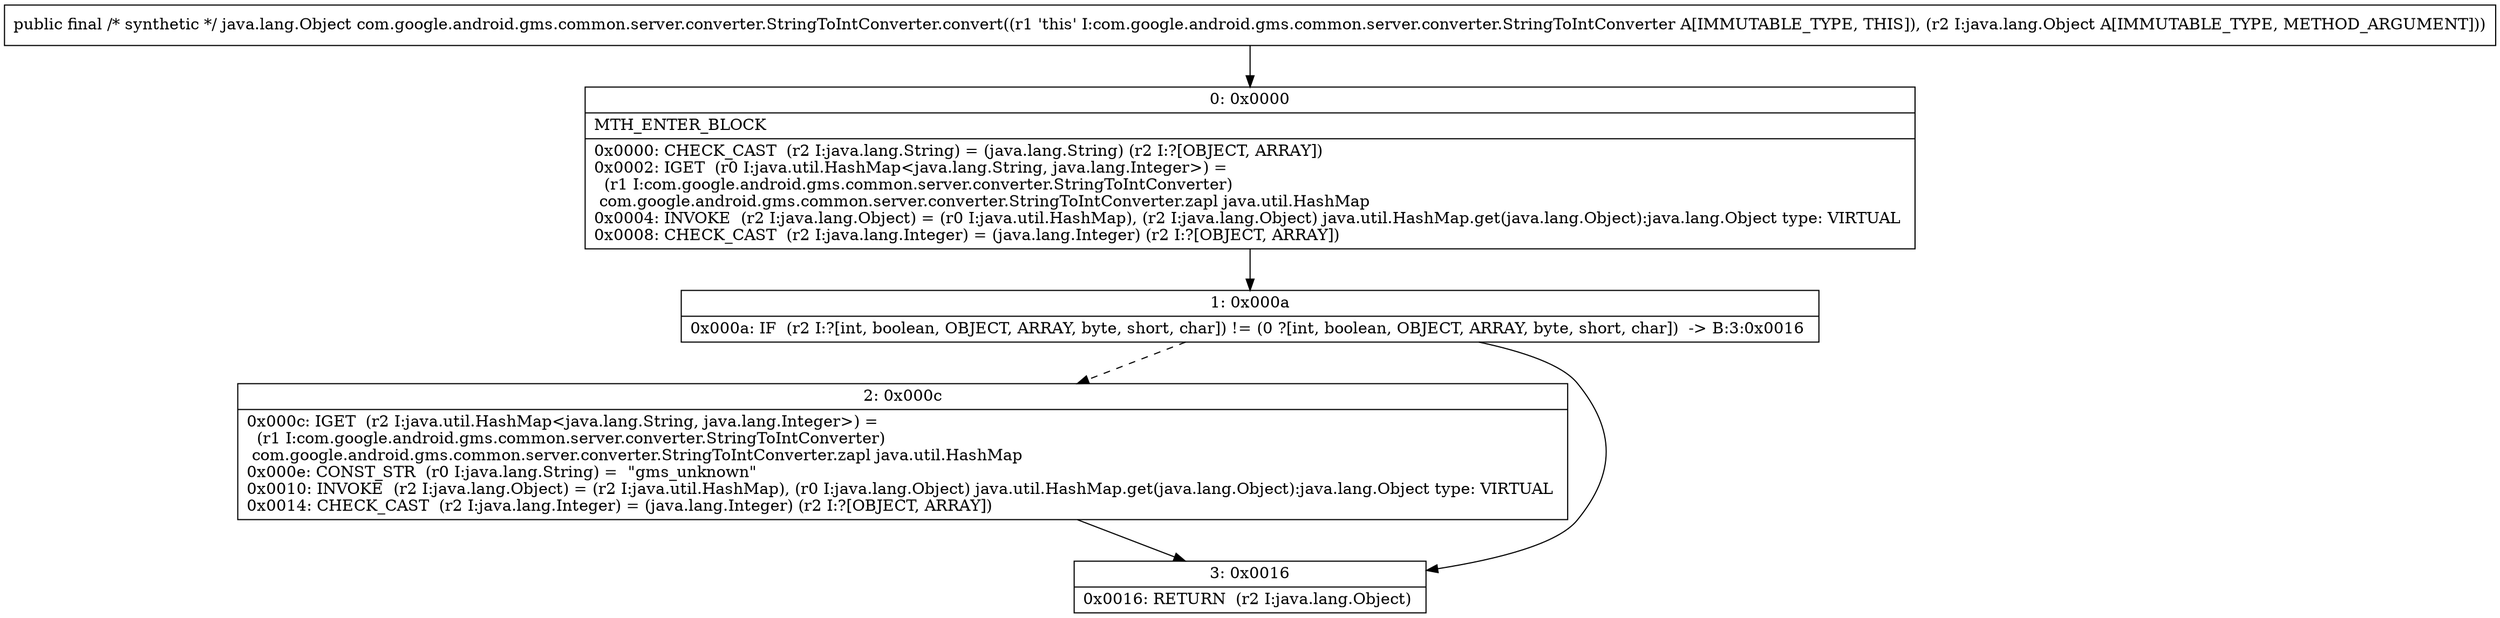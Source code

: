 digraph "CFG forcom.google.android.gms.common.server.converter.StringToIntConverter.convert(Ljava\/lang\/Object;)Ljava\/lang\/Object;" {
Node_0 [shape=record,label="{0\:\ 0x0000|MTH_ENTER_BLOCK\l|0x0000: CHECK_CAST  (r2 I:java.lang.String) = (java.lang.String) (r2 I:?[OBJECT, ARRAY]) \l0x0002: IGET  (r0 I:java.util.HashMap\<java.lang.String, java.lang.Integer\>) = \l  (r1 I:com.google.android.gms.common.server.converter.StringToIntConverter)\l com.google.android.gms.common.server.converter.StringToIntConverter.zapl java.util.HashMap \l0x0004: INVOKE  (r2 I:java.lang.Object) = (r0 I:java.util.HashMap), (r2 I:java.lang.Object) java.util.HashMap.get(java.lang.Object):java.lang.Object type: VIRTUAL \l0x0008: CHECK_CAST  (r2 I:java.lang.Integer) = (java.lang.Integer) (r2 I:?[OBJECT, ARRAY]) \l}"];
Node_1 [shape=record,label="{1\:\ 0x000a|0x000a: IF  (r2 I:?[int, boolean, OBJECT, ARRAY, byte, short, char]) != (0 ?[int, boolean, OBJECT, ARRAY, byte, short, char])  \-\> B:3:0x0016 \l}"];
Node_2 [shape=record,label="{2\:\ 0x000c|0x000c: IGET  (r2 I:java.util.HashMap\<java.lang.String, java.lang.Integer\>) = \l  (r1 I:com.google.android.gms.common.server.converter.StringToIntConverter)\l com.google.android.gms.common.server.converter.StringToIntConverter.zapl java.util.HashMap \l0x000e: CONST_STR  (r0 I:java.lang.String) =  \"gms_unknown\" \l0x0010: INVOKE  (r2 I:java.lang.Object) = (r2 I:java.util.HashMap), (r0 I:java.lang.Object) java.util.HashMap.get(java.lang.Object):java.lang.Object type: VIRTUAL \l0x0014: CHECK_CAST  (r2 I:java.lang.Integer) = (java.lang.Integer) (r2 I:?[OBJECT, ARRAY]) \l}"];
Node_3 [shape=record,label="{3\:\ 0x0016|0x0016: RETURN  (r2 I:java.lang.Object) \l}"];
MethodNode[shape=record,label="{public final \/* synthetic *\/ java.lang.Object com.google.android.gms.common.server.converter.StringToIntConverter.convert((r1 'this' I:com.google.android.gms.common.server.converter.StringToIntConverter A[IMMUTABLE_TYPE, THIS]), (r2 I:java.lang.Object A[IMMUTABLE_TYPE, METHOD_ARGUMENT])) }"];
MethodNode -> Node_0;
Node_0 -> Node_1;
Node_1 -> Node_2[style=dashed];
Node_1 -> Node_3;
Node_2 -> Node_3;
}

